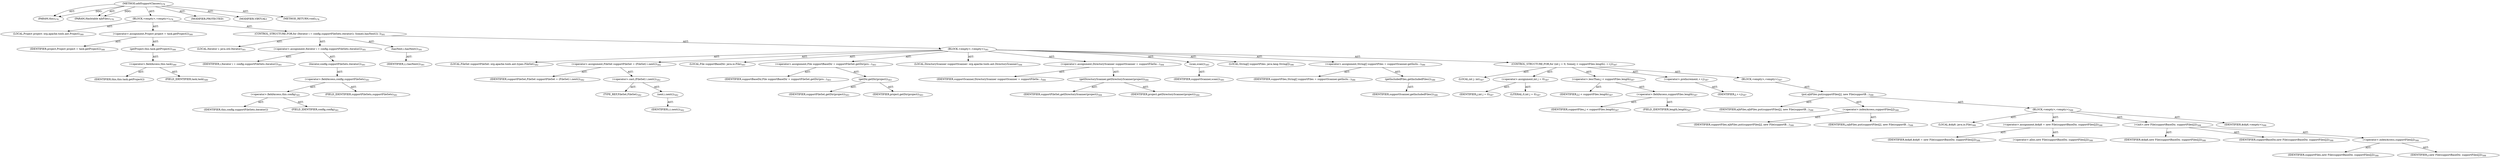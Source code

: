 digraph "addSupportClasses" {  
"111669149717" [label = <(METHOD,addSupportClasses)<SUB>578</SUB>> ]
"115964117037" [label = <(PARAM,this)<SUB>578</SUB>> ]
"115964117038" [label = <(PARAM,Hashtable ejbFiles)<SUB>578</SUB>> ]
"25769803838" [label = <(BLOCK,&lt;empty&gt;,&lt;empty&gt;)<SUB>578</SUB>> ]
"94489280541" [label = <(LOCAL,Project project: org.apache.tools.ant.Project)<SUB>580</SUB>> ]
"30064771338" [label = <(&lt;operator&gt;.assignment,Project project = task.getProject())<SUB>580</SUB>> ]
"68719476972" [label = <(IDENTIFIER,project,Project project = task.getProject())<SUB>580</SUB>> ]
"30064771339" [label = <(getProject,this.task.getProject())<SUB>580</SUB>> ]
"30064771340" [label = <(&lt;operator&gt;.fieldAccess,this.task)<SUB>580</SUB>> ]
"68719476973" [label = <(IDENTIFIER,this,this.task.getProject())> ]
"55834574917" [label = <(FIELD_IDENTIFIER,task,task)<SUB>580</SUB>> ]
"47244640291" [label = <(CONTROL_STRUCTURE,FOR,for (Iterator i = config.supportFileSets.iterator(); Some(i.hasNext()); ))<SUB>581</SUB>> ]
"94489280542" [label = <(LOCAL,Iterator i: java.util.Iterator)<SUB>581</SUB>> ]
"30064771341" [label = <(&lt;operator&gt;.assignment,Iterator i = config.supportFileSets.iterator())<SUB>581</SUB>> ]
"68719476974" [label = <(IDENTIFIER,i,Iterator i = config.supportFileSets.iterator())<SUB>581</SUB>> ]
"30064771342" [label = <(iterator,config.supportFileSets.iterator())<SUB>581</SUB>> ]
"30064771343" [label = <(&lt;operator&gt;.fieldAccess,config.supportFileSets)<SUB>581</SUB>> ]
"30064771344" [label = <(&lt;operator&gt;.fieldAccess,this.config)<SUB>581</SUB>> ]
"68719476975" [label = <(IDENTIFIER,this,config.supportFileSets.iterator())> ]
"55834574918" [label = <(FIELD_IDENTIFIER,config,config)<SUB>581</SUB>> ]
"55834574919" [label = <(FIELD_IDENTIFIER,supportFileSets,supportFileSets)<SUB>581</SUB>> ]
"30064771345" [label = <(hasNext,i.hasNext())<SUB>581</SUB>> ]
"68719476976" [label = <(IDENTIFIER,i,i.hasNext())<SUB>581</SUB>> ]
"25769803839" [label = <(BLOCK,&lt;empty&gt;,&lt;empty&gt;)<SUB>581</SUB>> ]
"94489280543" [label = <(LOCAL,FileSet supportFileSet: org.apache.tools.ant.types.FileSet)<SUB>582</SUB>> ]
"30064771346" [label = <(&lt;operator&gt;.assignment,FileSet supportFileSet = (FileSet) i.next())<SUB>582</SUB>> ]
"68719476977" [label = <(IDENTIFIER,supportFileSet,FileSet supportFileSet = (FileSet) i.next())<SUB>582</SUB>> ]
"30064771347" [label = <(&lt;operator&gt;.cast,(FileSet) i.next())<SUB>582</SUB>> ]
"180388626443" [label = <(TYPE_REF,FileSet,FileSet)<SUB>582</SUB>> ]
"30064771348" [label = <(next,i.next())<SUB>582</SUB>> ]
"68719476978" [label = <(IDENTIFIER,i,i.next())<SUB>582</SUB>> ]
"94489280544" [label = <(LOCAL,File supportBaseDir: java.io.File)<SUB>583</SUB>> ]
"30064771349" [label = <(&lt;operator&gt;.assignment,File supportBaseDir = supportFileSet.getDir(pro...)<SUB>583</SUB>> ]
"68719476979" [label = <(IDENTIFIER,supportBaseDir,File supportBaseDir = supportFileSet.getDir(pro...)<SUB>583</SUB>> ]
"30064771350" [label = <(getDir,getDir(project))<SUB>583</SUB>> ]
"68719476980" [label = <(IDENTIFIER,supportFileSet,getDir(project))<SUB>583</SUB>> ]
"68719476981" [label = <(IDENTIFIER,project,getDir(project))<SUB>583</SUB>> ]
"94489280545" [label = <(LOCAL,DirectoryScanner supportScanner: org.apache.tools.ant.DirectoryScanner)<SUB>584</SUB>> ]
"30064771351" [label = <(&lt;operator&gt;.assignment,DirectoryScanner supportScanner = supportFileSe...)<SUB>584</SUB>> ]
"68719476982" [label = <(IDENTIFIER,supportScanner,DirectoryScanner supportScanner = supportFileSe...)<SUB>584</SUB>> ]
"30064771352" [label = <(getDirectoryScanner,getDirectoryScanner(project))<SUB>584</SUB>> ]
"68719476983" [label = <(IDENTIFIER,supportFileSet,getDirectoryScanner(project))<SUB>584</SUB>> ]
"68719476984" [label = <(IDENTIFIER,project,getDirectoryScanner(project))<SUB>584</SUB>> ]
"30064771353" [label = <(scan,scan())<SUB>585</SUB>> ]
"68719476985" [label = <(IDENTIFIER,supportScanner,scan())<SUB>585</SUB>> ]
"94489280546" [label = <(LOCAL,String[] supportFiles: java.lang.String[])<SUB>586</SUB>> ]
"30064771354" [label = <(&lt;operator&gt;.assignment,String[] supportFiles = supportScanner.getInclu...)<SUB>586</SUB>> ]
"68719476986" [label = <(IDENTIFIER,supportFiles,String[] supportFiles = supportScanner.getInclu...)<SUB>586</SUB>> ]
"30064771355" [label = <(getIncludedFiles,getIncludedFiles())<SUB>586</SUB>> ]
"68719476987" [label = <(IDENTIFIER,supportScanner,getIncludedFiles())<SUB>586</SUB>> ]
"47244640292" [label = <(CONTROL_STRUCTURE,FOR,for (int j = 0; Some(j &lt; supportFiles.length); ++j))<SUB>587</SUB>> ]
"94489280547" [label = <(LOCAL,int j: int)<SUB>587</SUB>> ]
"30064771356" [label = <(&lt;operator&gt;.assignment,int j = 0)<SUB>587</SUB>> ]
"68719476988" [label = <(IDENTIFIER,j,int j = 0)<SUB>587</SUB>> ]
"90194313262" [label = <(LITERAL,0,int j = 0)<SUB>587</SUB>> ]
"30064771357" [label = <(&lt;operator&gt;.lessThan,j &lt; supportFiles.length)<SUB>587</SUB>> ]
"68719476989" [label = <(IDENTIFIER,j,j &lt; supportFiles.length)<SUB>587</SUB>> ]
"30064771358" [label = <(&lt;operator&gt;.fieldAccess,supportFiles.length)<SUB>587</SUB>> ]
"68719476990" [label = <(IDENTIFIER,supportFiles,j &lt; supportFiles.length)<SUB>587</SUB>> ]
"55834574920" [label = <(FIELD_IDENTIFIER,length,length)<SUB>587</SUB>> ]
"30064771359" [label = <(&lt;operator&gt;.preIncrement,++j)<SUB>587</SUB>> ]
"68719476991" [label = <(IDENTIFIER,j,++j)<SUB>587</SUB>> ]
"25769803840" [label = <(BLOCK,&lt;empty&gt;,&lt;empty&gt;)<SUB>587</SUB>> ]
"30064771360" [label = <(put,ejbFiles.put(supportFiles[j], new File(supportB...)<SUB>588</SUB>> ]
"68719476992" [label = <(IDENTIFIER,ejbFiles,ejbFiles.put(supportFiles[j], new File(supportB...)<SUB>588</SUB>> ]
"30064771361" [label = <(&lt;operator&gt;.indexAccess,supportFiles[j])<SUB>588</SUB>> ]
"68719476993" [label = <(IDENTIFIER,supportFiles,ejbFiles.put(supportFiles[j], new File(supportB...)<SUB>588</SUB>> ]
"68719476994" [label = <(IDENTIFIER,j,ejbFiles.put(supportFiles[j], new File(supportB...)<SUB>588</SUB>> ]
"25769803841" [label = <(BLOCK,&lt;empty&gt;,&lt;empty&gt;)<SUB>588</SUB>> ]
"94489280548" [label = <(LOCAL,$obj6: java.io.File)<SUB>588</SUB>> ]
"30064771362" [label = <(&lt;operator&gt;.assignment,$obj6 = new File(supportBaseDir, supportFiles[j]))<SUB>588</SUB>> ]
"68719476995" [label = <(IDENTIFIER,$obj6,$obj6 = new File(supportBaseDir, supportFiles[j]))<SUB>588</SUB>> ]
"30064771363" [label = <(&lt;operator&gt;.alloc,new File(supportBaseDir, supportFiles[j]))<SUB>588</SUB>> ]
"30064771364" [label = <(&lt;init&gt;,new File(supportBaseDir, supportFiles[j]))<SUB>588</SUB>> ]
"68719476996" [label = <(IDENTIFIER,$obj6,new File(supportBaseDir, supportFiles[j]))<SUB>588</SUB>> ]
"68719476997" [label = <(IDENTIFIER,supportBaseDir,new File(supportBaseDir, supportFiles[j]))<SUB>588</SUB>> ]
"30064771365" [label = <(&lt;operator&gt;.indexAccess,supportFiles[j])<SUB>588</SUB>> ]
"68719476998" [label = <(IDENTIFIER,supportFiles,new File(supportBaseDir, supportFiles[j]))<SUB>588</SUB>> ]
"68719476999" [label = <(IDENTIFIER,j,new File(supportBaseDir, supportFiles[j]))<SUB>588</SUB>> ]
"68719477000" [label = <(IDENTIFIER,$obj6,&lt;empty&gt;)<SUB>588</SUB>> ]
"133143986245" [label = <(MODIFIER,PROTECTED)> ]
"133143986246" [label = <(MODIFIER,VIRTUAL)> ]
"128849018901" [label = <(METHOD_RETURN,void)<SUB>578</SUB>> ]
  "111669149717" -> "115964117037"  [ label = "AST: "] 
  "111669149717" -> "115964117038"  [ label = "AST: "] 
  "111669149717" -> "25769803838"  [ label = "AST: "] 
  "111669149717" -> "133143986245"  [ label = "AST: "] 
  "111669149717" -> "133143986246"  [ label = "AST: "] 
  "111669149717" -> "128849018901"  [ label = "AST: "] 
  "25769803838" -> "94489280541"  [ label = "AST: "] 
  "25769803838" -> "30064771338"  [ label = "AST: "] 
  "25769803838" -> "47244640291"  [ label = "AST: "] 
  "30064771338" -> "68719476972"  [ label = "AST: "] 
  "30064771338" -> "30064771339"  [ label = "AST: "] 
  "30064771339" -> "30064771340"  [ label = "AST: "] 
  "30064771340" -> "68719476973"  [ label = "AST: "] 
  "30064771340" -> "55834574917"  [ label = "AST: "] 
  "47244640291" -> "94489280542"  [ label = "AST: "] 
  "47244640291" -> "30064771341"  [ label = "AST: "] 
  "47244640291" -> "30064771345"  [ label = "AST: "] 
  "47244640291" -> "25769803839"  [ label = "AST: "] 
  "30064771341" -> "68719476974"  [ label = "AST: "] 
  "30064771341" -> "30064771342"  [ label = "AST: "] 
  "30064771342" -> "30064771343"  [ label = "AST: "] 
  "30064771343" -> "30064771344"  [ label = "AST: "] 
  "30064771343" -> "55834574919"  [ label = "AST: "] 
  "30064771344" -> "68719476975"  [ label = "AST: "] 
  "30064771344" -> "55834574918"  [ label = "AST: "] 
  "30064771345" -> "68719476976"  [ label = "AST: "] 
  "25769803839" -> "94489280543"  [ label = "AST: "] 
  "25769803839" -> "30064771346"  [ label = "AST: "] 
  "25769803839" -> "94489280544"  [ label = "AST: "] 
  "25769803839" -> "30064771349"  [ label = "AST: "] 
  "25769803839" -> "94489280545"  [ label = "AST: "] 
  "25769803839" -> "30064771351"  [ label = "AST: "] 
  "25769803839" -> "30064771353"  [ label = "AST: "] 
  "25769803839" -> "94489280546"  [ label = "AST: "] 
  "25769803839" -> "30064771354"  [ label = "AST: "] 
  "25769803839" -> "47244640292"  [ label = "AST: "] 
  "30064771346" -> "68719476977"  [ label = "AST: "] 
  "30064771346" -> "30064771347"  [ label = "AST: "] 
  "30064771347" -> "180388626443"  [ label = "AST: "] 
  "30064771347" -> "30064771348"  [ label = "AST: "] 
  "30064771348" -> "68719476978"  [ label = "AST: "] 
  "30064771349" -> "68719476979"  [ label = "AST: "] 
  "30064771349" -> "30064771350"  [ label = "AST: "] 
  "30064771350" -> "68719476980"  [ label = "AST: "] 
  "30064771350" -> "68719476981"  [ label = "AST: "] 
  "30064771351" -> "68719476982"  [ label = "AST: "] 
  "30064771351" -> "30064771352"  [ label = "AST: "] 
  "30064771352" -> "68719476983"  [ label = "AST: "] 
  "30064771352" -> "68719476984"  [ label = "AST: "] 
  "30064771353" -> "68719476985"  [ label = "AST: "] 
  "30064771354" -> "68719476986"  [ label = "AST: "] 
  "30064771354" -> "30064771355"  [ label = "AST: "] 
  "30064771355" -> "68719476987"  [ label = "AST: "] 
  "47244640292" -> "94489280547"  [ label = "AST: "] 
  "47244640292" -> "30064771356"  [ label = "AST: "] 
  "47244640292" -> "30064771357"  [ label = "AST: "] 
  "47244640292" -> "30064771359"  [ label = "AST: "] 
  "47244640292" -> "25769803840"  [ label = "AST: "] 
  "30064771356" -> "68719476988"  [ label = "AST: "] 
  "30064771356" -> "90194313262"  [ label = "AST: "] 
  "30064771357" -> "68719476989"  [ label = "AST: "] 
  "30064771357" -> "30064771358"  [ label = "AST: "] 
  "30064771358" -> "68719476990"  [ label = "AST: "] 
  "30064771358" -> "55834574920"  [ label = "AST: "] 
  "30064771359" -> "68719476991"  [ label = "AST: "] 
  "25769803840" -> "30064771360"  [ label = "AST: "] 
  "30064771360" -> "68719476992"  [ label = "AST: "] 
  "30064771360" -> "30064771361"  [ label = "AST: "] 
  "30064771360" -> "25769803841"  [ label = "AST: "] 
  "30064771361" -> "68719476993"  [ label = "AST: "] 
  "30064771361" -> "68719476994"  [ label = "AST: "] 
  "25769803841" -> "94489280548"  [ label = "AST: "] 
  "25769803841" -> "30064771362"  [ label = "AST: "] 
  "25769803841" -> "30064771364"  [ label = "AST: "] 
  "25769803841" -> "68719477000"  [ label = "AST: "] 
  "30064771362" -> "68719476995"  [ label = "AST: "] 
  "30064771362" -> "30064771363"  [ label = "AST: "] 
  "30064771364" -> "68719476996"  [ label = "AST: "] 
  "30064771364" -> "68719476997"  [ label = "AST: "] 
  "30064771364" -> "30064771365"  [ label = "AST: "] 
  "30064771365" -> "68719476998"  [ label = "AST: "] 
  "30064771365" -> "68719476999"  [ label = "AST: "] 
  "111669149717" -> "115964117037"  [ label = "DDG: "] 
  "111669149717" -> "115964117038"  [ label = "DDG: "] 
}
